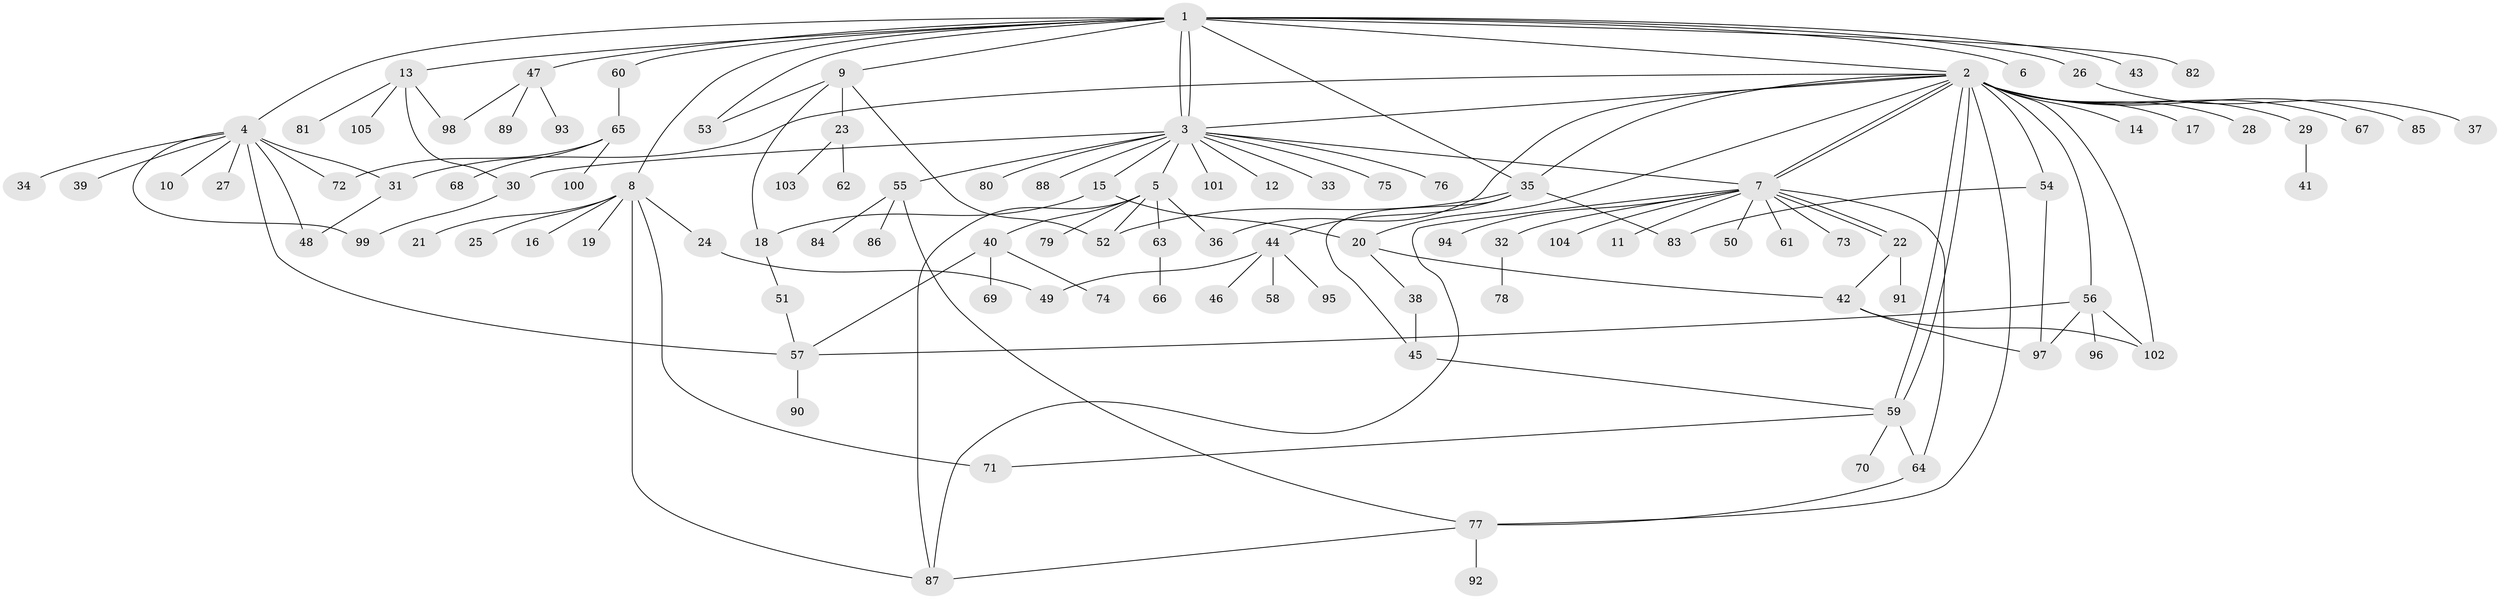 // Generated by graph-tools (version 1.1) at 2025/49/03/09/25 03:49:53]
// undirected, 105 vertices, 142 edges
graph export_dot {
graph [start="1"]
  node [color=gray90,style=filled];
  1;
  2;
  3;
  4;
  5;
  6;
  7;
  8;
  9;
  10;
  11;
  12;
  13;
  14;
  15;
  16;
  17;
  18;
  19;
  20;
  21;
  22;
  23;
  24;
  25;
  26;
  27;
  28;
  29;
  30;
  31;
  32;
  33;
  34;
  35;
  36;
  37;
  38;
  39;
  40;
  41;
  42;
  43;
  44;
  45;
  46;
  47;
  48;
  49;
  50;
  51;
  52;
  53;
  54;
  55;
  56;
  57;
  58;
  59;
  60;
  61;
  62;
  63;
  64;
  65;
  66;
  67;
  68;
  69;
  70;
  71;
  72;
  73;
  74;
  75;
  76;
  77;
  78;
  79;
  80;
  81;
  82;
  83;
  84;
  85;
  86;
  87;
  88;
  89;
  90;
  91;
  92;
  93;
  94;
  95;
  96;
  97;
  98;
  99;
  100;
  101;
  102;
  103;
  104;
  105;
  1 -- 2;
  1 -- 3;
  1 -- 3;
  1 -- 4;
  1 -- 6;
  1 -- 8;
  1 -- 9;
  1 -- 13;
  1 -- 26;
  1 -- 35;
  1 -- 43;
  1 -- 47;
  1 -- 53;
  1 -- 60;
  1 -- 82;
  2 -- 3;
  2 -- 7;
  2 -- 7;
  2 -- 14;
  2 -- 17;
  2 -- 20;
  2 -- 28;
  2 -- 29;
  2 -- 31;
  2 -- 35;
  2 -- 36;
  2 -- 54;
  2 -- 56;
  2 -- 59;
  2 -- 59;
  2 -- 67;
  2 -- 77;
  2 -- 85;
  2 -- 102;
  3 -- 5;
  3 -- 7;
  3 -- 12;
  3 -- 15;
  3 -- 30;
  3 -- 33;
  3 -- 55;
  3 -- 75;
  3 -- 76;
  3 -- 80;
  3 -- 88;
  3 -- 101;
  4 -- 10;
  4 -- 27;
  4 -- 31;
  4 -- 34;
  4 -- 39;
  4 -- 48;
  4 -- 57;
  4 -- 72;
  4 -- 99;
  5 -- 36;
  5 -- 40;
  5 -- 52;
  5 -- 63;
  5 -- 79;
  5 -- 87;
  7 -- 11;
  7 -- 22;
  7 -- 22;
  7 -- 32;
  7 -- 50;
  7 -- 61;
  7 -- 64;
  7 -- 73;
  7 -- 87;
  7 -- 94;
  7 -- 104;
  8 -- 16;
  8 -- 19;
  8 -- 21;
  8 -- 24;
  8 -- 25;
  8 -- 71;
  8 -- 87;
  9 -- 18;
  9 -- 23;
  9 -- 52;
  9 -- 53;
  13 -- 30;
  13 -- 81;
  13 -- 98;
  13 -- 105;
  15 -- 18;
  15 -- 20;
  18 -- 51;
  20 -- 38;
  20 -- 42;
  22 -- 42;
  22 -- 91;
  23 -- 62;
  23 -- 103;
  24 -- 49;
  26 -- 37;
  29 -- 41;
  30 -- 99;
  31 -- 48;
  32 -- 78;
  35 -- 44;
  35 -- 45;
  35 -- 52;
  35 -- 83;
  38 -- 45;
  40 -- 57;
  40 -- 69;
  40 -- 74;
  42 -- 97;
  42 -- 102;
  44 -- 46;
  44 -- 49;
  44 -- 58;
  44 -- 95;
  45 -- 59;
  47 -- 89;
  47 -- 93;
  47 -- 98;
  51 -- 57;
  54 -- 83;
  54 -- 97;
  55 -- 77;
  55 -- 84;
  55 -- 86;
  56 -- 57;
  56 -- 96;
  56 -- 97;
  56 -- 102;
  57 -- 90;
  59 -- 64;
  59 -- 70;
  59 -- 71;
  60 -- 65;
  63 -- 66;
  64 -- 77;
  65 -- 68;
  65 -- 72;
  65 -- 100;
  77 -- 87;
  77 -- 92;
}
